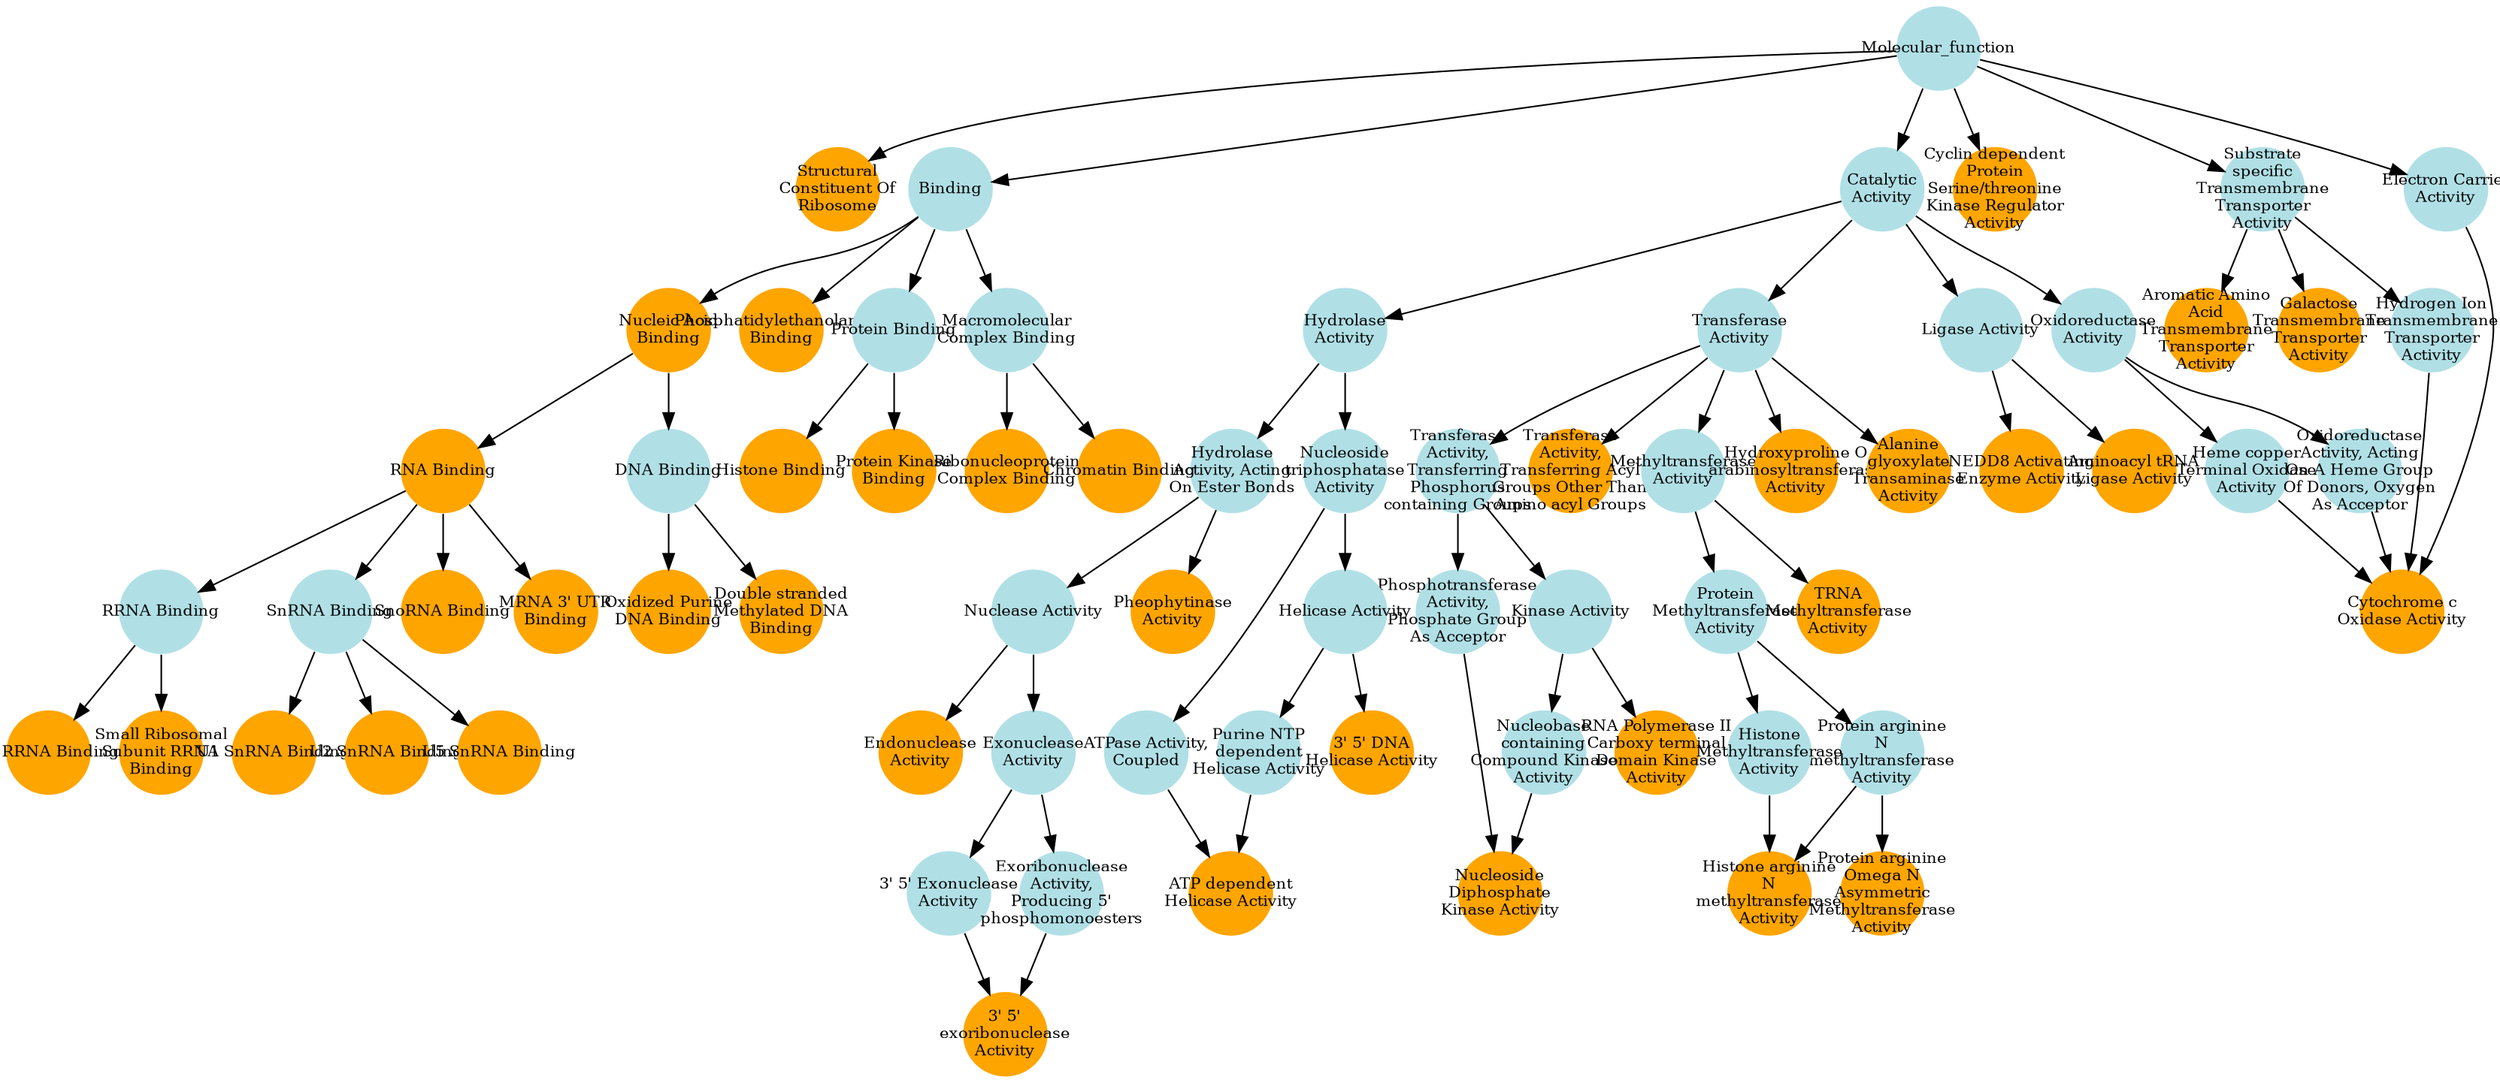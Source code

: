 digraph {
1 [style="filled", fixedsize="true", fontsize="10", shape="circle", width="0.75", fillcolor="powderblue", label="Molecular_function", color="transparent"];
2 [style="filled", fixedsize="true", fontsize="10", shape="circle", width="0.75", fillcolor="orange", label="Structural
Constituent Of
Ribosome", color="transparent"];
3 [style="filled", fixedsize="true", fontsize="10", shape="circle", width="0.75", fillcolor="powderblue", label="Binding", color="transparent"];
4 [style="filled", fixedsize="true", fontsize="10", shape="circle", width="0.75", fillcolor="orange", label="Nucleic Acid
Binding", color="transparent"];
5 [style="filled", fixedsize="true", fontsize="10", shape="circle", width="0.75", fillcolor="orange", label="RNA Binding", color="transparent"];
6 [style="filled", fixedsize="true", fontsize="10", shape="circle", width="0.75", fillcolor="powderblue", label="RRNA Binding", color="transparent"];
7 [style="filled", fixedsize="true", fontsize="10", shape="circle", width="0.75", fillcolor="orange", label="5S RRNA Binding", color="transparent"];
8 [style="filled", fixedsize="true", fontsize="10", shape="circle", width="0.75", fillcolor="orange", label="Phosphatidylethanolamine
Binding", color="transparent"];
9 [style="filled", fixedsize="true", fontsize="10", shape="circle", width="0.75", fillcolor="powderblue", label="Protein Binding", color="transparent"];
10 [style="filled", fixedsize="true", fontsize="10", shape="circle", width="0.75", fillcolor="orange", label="Histone Binding", color="transparent"];
11 [style="filled", fixedsize="true", fontsize="10", shape="circle", width="0.75", fillcolor="orange", label="Protein Kinase
Binding", color="transparent"];
12 [style="filled", fixedsize="true", fontsize="10", shape="circle", width="0.75", fillcolor="powderblue", label="Catalytic
Activity", color="transparent"];
13 [style="filled", fixedsize="true", fontsize="10", shape="circle", width="0.75", fillcolor="powderblue", label="Hydrolase
Activity", color="transparent"];
14 [style="filled", fixedsize="true", fontsize="10", shape="circle", width="0.75", fillcolor="powderblue", label="Hydrolase
Activity, Acting
On Ester Bonds", color="transparent"];
15 [style="filled", fixedsize="true", fontsize="10", shape="circle", width="0.75", fillcolor="powderblue", label="Nuclease Activity", color="transparent"];
16 [style="filled", fixedsize="true", fontsize="10", shape="circle", width="0.75", fillcolor="orange", label="Endonuclease
Activity", color="transparent"];
17 [style="filled", fixedsize="true", fontsize="10", shape="circle", width="0.75", fillcolor="powderblue", label="Transferase
Activity", color="transparent"];
18 [style="filled", fixedsize="true", fontsize="10", shape="circle", width="0.75", fillcolor="powderblue", label="Transferase
Activity,
Transferring
Phosphorus
containing Groups", color="transparent"];
19 [style="filled", fixedsize="true", fontsize="10", shape="circle", width="0.75", fillcolor="powderblue", label="Phosphotransferase
Activity,
Phosphate Group
As Acceptor", color="transparent"];
20 [style="filled", fixedsize="true", fontsize="10", shape="circle", width="0.75", fillcolor="powderblue", label="Kinase Activity", color="transparent"];
21 [style="filled", fixedsize="true", fontsize="10", shape="circle", width="0.75", fillcolor="powderblue", label="Nucleobase
containing
Compound Kinase
Activity", color="transparent"];
22 [style="filled", fixedsize="true", fontsize="10", shape="circle", width="0.75", fillcolor="orange", label="Nucleoside
Diphosphate
Kinase Activity", color="transparent"];
23 [style="filled", fixedsize="true", fontsize="10", shape="circle", width="0.75", fillcolor="powderblue", label="SnRNA Binding", color="transparent"];
24 [style="filled", fixedsize="true", fontsize="10", shape="circle", width="0.75", fillcolor="orange", label="U1 SnRNA Binding", color="transparent"];
25 [style="filled", fixedsize="true", fontsize="10", shape="circle", width="0.75", fillcolor="orange", label="Transferase
Activity,
Transferring Acyl
Groups Other Than
Amino acyl Groups", color="transparent"];
26 [style="filled", fixedsize="true", fontsize="10", shape="circle", width="0.75", fillcolor="powderblue", label="Methyltransferase
Activity", color="transparent"];
27 [style="filled", fixedsize="true", fontsize="10", shape="circle", width="0.75", fillcolor="powderblue", label="Protein
Methyltransferase
Activity", color="transparent"];
28 [style="filled", fixedsize="true", fontsize="10", shape="circle", width="0.75", fillcolor="powderblue", label="Protein arginine
N
methyltransferase
Activity", color="transparent"];
29 [style="filled", fixedsize="true", fontsize="10", shape="circle", width="0.75", fillcolor="powderblue", label="Histone
Methyltransferase
Activity", color="transparent"];
30 [style="filled", fixedsize="true", fontsize="10", shape="circle", width="0.75", fillcolor="orange", label="Histone arginine
N
methyltransferase
Activity", color="transparent"];
31 [style="filled", fixedsize="true", fontsize="10", shape="circle", width="0.75", fillcolor="orange", label="Cyclin dependent
Protein
Serine/threonine
Kinase Regulator
Activity", color="transparent"];
32 [style="filled", fixedsize="true", fontsize="10", shape="circle", width="0.75", fillcolor="orange", label="U2 SnRNA Binding", color="transparent"];
33 [style="filled", fixedsize="true", fontsize="10", shape="circle", width="0.75", fillcolor="orange", label="RNA Polymerase II
Carboxy terminal
Domain Kinase
Activity", color="transparent"];
34 [style="filled", fixedsize="true", fontsize="10", shape="circle", width="0.75", fillcolor="powderblue", label="Nucleoside
triphosphatase
Activity", color="transparent"];
35 [style="filled", fixedsize="true", fontsize="10", shape="circle", width="0.75", fillcolor="powderblue", label="ATPase Activity,
Coupled", color="transparent"];
36 [style="filled", fixedsize="true", fontsize="10", shape="circle", width="0.75", fillcolor="powderblue", label="Helicase Activity", color="transparent"];
37 [style="filled", fixedsize="true", fontsize="10", shape="circle", width="0.75", fillcolor="powderblue", label="Purine NTP
dependent
Helicase Activity", color="transparent"];
38 [style="filled", fixedsize="true", fontsize="10", shape="circle", width="0.75", fillcolor="orange", label="ATP dependent
Helicase Activity", color="transparent"];
39 [style="filled", fixedsize="true", fontsize="10", shape="circle", width="0.75", fillcolor="powderblue", label="Substrate
specific
Transmembrane
Transporter
Activity", color="transparent"];
40 [style="filled", fixedsize="true", fontsize="10", shape="circle", width="0.75", fillcolor="orange", label="Aromatic Amino
Acid
Transmembrane
Transporter
Activity", color="transparent"];
41 [style="filled", fixedsize="true", fontsize="10", shape="circle", width="0.75", fillcolor="powderblue", label="Macromolecular
Complex Binding", color="transparent"];
42 [style="filled", fixedsize="true", fontsize="10", shape="circle", width="0.75", fillcolor="orange", label="Ribonucleoprotein
Complex Binding", color="transparent"];
43 [style="filled", fixedsize="true", fontsize="10", shape="circle", width="0.75", fillcolor="powderblue", label="Exonuclease
Activity", color="transparent"];
44 [style="filled", fixedsize="true", fontsize="10", shape="circle", width="0.75", fillcolor="powderblue", label="3' 5' Exonuclease
Activity", color="transparent"];
45 [style="filled", fixedsize="true", fontsize="10", shape="circle", width="0.75", fillcolor="powderblue", label="Exoribonuclease
Activity,
Producing 5'
phosphomonoesters", color="transparent"];
46 [style="filled", fixedsize="true", fontsize="10", shape="circle", width="0.75", fillcolor="orange", label="3' 5'
exoribonuclease
Activity", color="transparent"];
47 [style="filled", fixedsize="true", fontsize="10", shape="circle", width="0.75", fillcolor="orange", label="SnoRNA Binding", color="transparent"];
48 [style="filled", fixedsize="true", fontsize="10", shape="circle", width="0.75", fillcolor="orange", label="TRNA
Methyltransferase
Activity", color="transparent"];
49 [style="filled", fixedsize="true", fontsize="10", shape="circle", width="0.75", fillcolor="orange", label="Small Ribosomal
Subunit RRNA
Binding", color="transparent"];
50 [style="filled", fixedsize="true", fontsize="10", shape="circle", width="0.75", fillcolor="orange", label="U5 SnRNA Binding", color="transparent"];
51 [style="filled", fixedsize="true", fontsize="10", shape="circle", width="0.75", fillcolor="powderblue", label="Ligase Activity", color="transparent"];
52 [style="filled", fixedsize="true", fontsize="10", shape="circle", width="0.75", fillcolor="orange", label="NEDD8 Activating
Enzyme Activity", color="transparent"];
53 [style="filled", fixedsize="true", fontsize="10", shape="circle", width="0.75", fillcolor="orange", label="Pheophytinase
Activity", color="transparent"];
54 [style="filled", fixedsize="true", fontsize="10", shape="circle", width="0.75", fillcolor="orange", label="Galactose
Transmembrane
Transporter
Activity", color="transparent"];
55 [style="filled", fixedsize="true", fontsize="10", shape="circle", width="0.75", fillcolor="orange", label="Hydroxyproline O
arabinosyltransferase
Activity", color="transparent"];
56 [style="filled", fixedsize="true", fontsize="10", shape="circle", width="0.75", fillcolor="powderblue", label="Electron Carrier
Activity", color="transparent"];
57 [style="filled", fixedsize="true", fontsize="10", shape="circle", width="0.75", fillcolor="powderblue", label="Oxidoreductase
Activity", color="transparent"];
58 [style="filled", fixedsize="true", fontsize="10", shape="circle", width="0.75", fillcolor="powderblue", label="Heme copper
Terminal Oxidase
Activity", color="transparent"];
59 [style="filled", fixedsize="true", fontsize="10", shape="circle", width="0.75", fillcolor="powderblue", label="Hydrogen Ion
Transmembrane
Transporter
Activity", color="transparent"];
60 [style="filled", fixedsize="true", fontsize="10", shape="circle", width="0.75", fillcolor="powderblue", label="Oxidoreductase
Activity, Acting
On A Heme Group
Of Donors, Oxygen
As Acceptor", color="transparent"];
61 [style="filled", fixedsize="true", fontsize="10", shape="circle", width="0.75", fillcolor="orange", label="Cytochrome c
Oxidase Activity", color="transparent"];
62 [style="filled", fixedsize="true", fontsize="10", shape="circle", width="0.75", fillcolor="powderblue", label="DNA Binding", color="transparent"];
63 [style="filled", fixedsize="true", fontsize="10", shape="circle", width="0.75", fillcolor="orange", label="Oxidized Purine
DNA Binding", color="transparent"];
64 [style="filled", fixedsize="true", fontsize="10", shape="circle", width="0.75", fillcolor="orange", label="Chromatin Binding", color="transparent"];
65 [style="filled", fixedsize="true", fontsize="10", shape="circle", width="0.75", fillcolor="orange", label="Aminoacyl tRNA
Ligase Activity", color="transparent"];
66 [style="filled", fixedsize="true", fontsize="10", shape="circle", width="0.75", fillcolor="orange", label="MRNA 3' UTR
Binding", color="transparent"];
67 [style="filled", fixedsize="true", fontsize="10", shape="circle", width="0.75", fillcolor="orange", label="3' 5' DNA
Helicase Activity", color="transparent"];
68 [style="filled", fixedsize="true", fontsize="10", shape="circle", width="0.75", fillcolor="orange", label="Protein arginine
Omega N
Asymmetric
Methyltransferase
Activity", color="transparent"];
69 [style="filled", fixedsize="true", fontsize="10", shape="circle", width="0.75", fillcolor="orange", label="Double stranded
Methylated DNA
Binding", color="transparent"];
70 [style="filled", fixedsize="true", fontsize="10", shape="circle", width="0.75", fillcolor="orange", label="Alanine
glyoxylate
Transaminase
Activity", color="transparent"];
1 -> 2 [color="#000000", lty="solid"];
1 -> 3 [color="#000000", lty="solid"];
3 -> 4 [color="#000000", lty="solid"];
4 -> 5 [color="#000000", lty="solid"];
5 -> 6 [color="#000000", lty="solid"];
6 -> 7 [color="#000000", lty="solid"];
3 -> 8 [color="#000000", lty="solid"];
3 -> 9 [color="#000000", lty="solid"];
9 -> 10 [color="#000000", lty="solid"];
9 -> 11 [color="#000000", lty="solid"];
1 -> 12 [color="#000000", lty="solid"];
12 -> 13 [color="#000000", lty="solid"];
13 -> 14 [color="#000000", lty="solid"];
14 -> 15 [color="#000000", lty="solid"];
15 -> 16 [color="#000000", lty="solid"];
12 -> 17 [color="#000000", lty="solid"];
17 -> 18 [color="#000000", lty="solid"];
18 -> 19 [color="#000000", lty="solid"];
18 -> 20 [color="#000000", lty="solid"];
20 -> 21 [color="#000000", lty="solid"];
19 -> 22 [color="#000000", lty="solid"];
21 -> 22 [color="#000000", lty="solid"];
5 -> 23 [color="#000000", lty="solid"];
23 -> 24 [color="#000000", lty="solid"];
17 -> 25 [color="#000000", lty="solid"];
17 -> 26 [color="#000000", lty="solid"];
26 -> 27 [color="#000000", lty="solid"];
27 -> 28 [color="#000000", lty="solid"];
27 -> 29 [color="#000000", lty="solid"];
28 -> 30 [color="#000000", lty="solid"];
29 -> 30 [color="#000000", lty="solid"];
1 -> 31 [color="#000000", lty="solid"];
23 -> 32 [color="#000000", lty="solid"];
20 -> 33 [color="#000000", lty="solid"];
13 -> 34 [color="#000000", lty="solid"];
34 -> 35 [color="#000000", lty="solid"];
34 -> 36 [color="#000000", lty="solid"];
36 -> 37 [color="#000000", lty="solid"];
35 -> 38 [color="#000000", lty="solid"];
37 -> 38 [color="#000000", lty="solid"];
1 -> 39 [color="#000000", lty="solid"];
39 -> 40 [color="#000000", lty="solid"];
3 -> 41 [color="#000000", lty="solid"];
41 -> 42 [color="#000000", lty="solid"];
15 -> 43 [color="#000000", lty="solid"];
43 -> 44 [color="#000000", lty="solid"];
43 -> 45 [color="#000000", lty="solid"];
44 -> 46 [color="#000000", lty="solid"];
45 -> 46 [color="#000000", lty="solid"];
5 -> 47 [color="#000000", lty="solid"];
26 -> 48 [color="#000000", lty="solid"];
6 -> 49 [color="#000000", lty="solid"];
23 -> 50 [color="#000000", lty="solid"];
12 -> 51 [color="#000000", lty="solid"];
51 -> 52 [color="#000000", lty="solid"];
14 -> 53 [color="#000000", lty="solid"];
39 -> 54 [color="#000000", lty="solid"];
17 -> 55 [color="#000000", lty="solid"];
1 -> 56 [color="#000000", lty="solid"];
12 -> 57 [color="#000000", lty="solid"];
57 -> 58 [color="#000000", lty="solid"];
39 -> 59 [color="#000000", lty="solid"];
57 -> 60 [color="#000000", lty="solid"];
56 -> 61 [color="#000000", lty="solid"];
58 -> 61 [color="#000000", lty="solid"];
59 -> 61 [color="#000000", lty="solid"];
60 -> 61 [color="#000000", lty="solid"];
4 -> 62 [color="#000000", lty="solid"];
62 -> 63 [color="#000000", lty="solid"];
41 -> 64 [color="#000000", lty="solid"];
51 -> 65 [color="#000000", lty="solid"];
5 -> 66 [color="#000000", lty="solid"];
36 -> 67 [color="#000000", lty="solid"];
28 -> 68 [color="#000000", lty="solid"];
62 -> 69 [color="#000000", lty="solid"];
17 -> 70 [color="#000000", lty="solid"];
}
